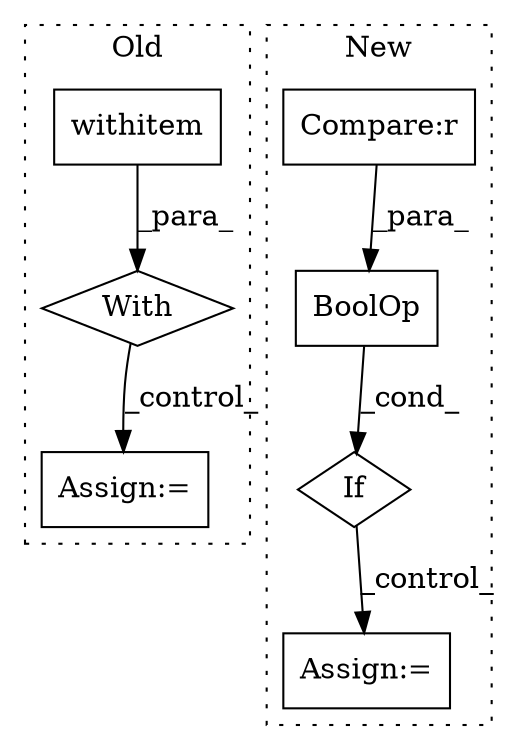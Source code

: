 digraph G {
subgraph cluster0 {
1 [label="With" a="39" s="9024,9035" l="5,37" shape="diamond"];
3 [label="withitem" a="49" s="9029" l="6" shape="box"];
7 [label="Assign:=" a="68" s="9091" l="3" shape="box"];
label = "Old";
style="dotted";
}
subgraph cluster1 {
2 [label="BoolOp" a="72" s="8306" l="54" shape="box"];
4 [label="If" a="96" s="8303" l="3" shape="diamond"];
5 [label="Compare:r" a="40" s="8337" l="23" shape="box"];
6 [label="Assign:=" a="68" s="8374" l="3" shape="box"];
label = "New";
style="dotted";
}
1 -> 7 [label="_control_"];
2 -> 4 [label="_cond_"];
3 -> 1 [label="_para_"];
4 -> 6 [label="_control_"];
5 -> 2 [label="_para_"];
}